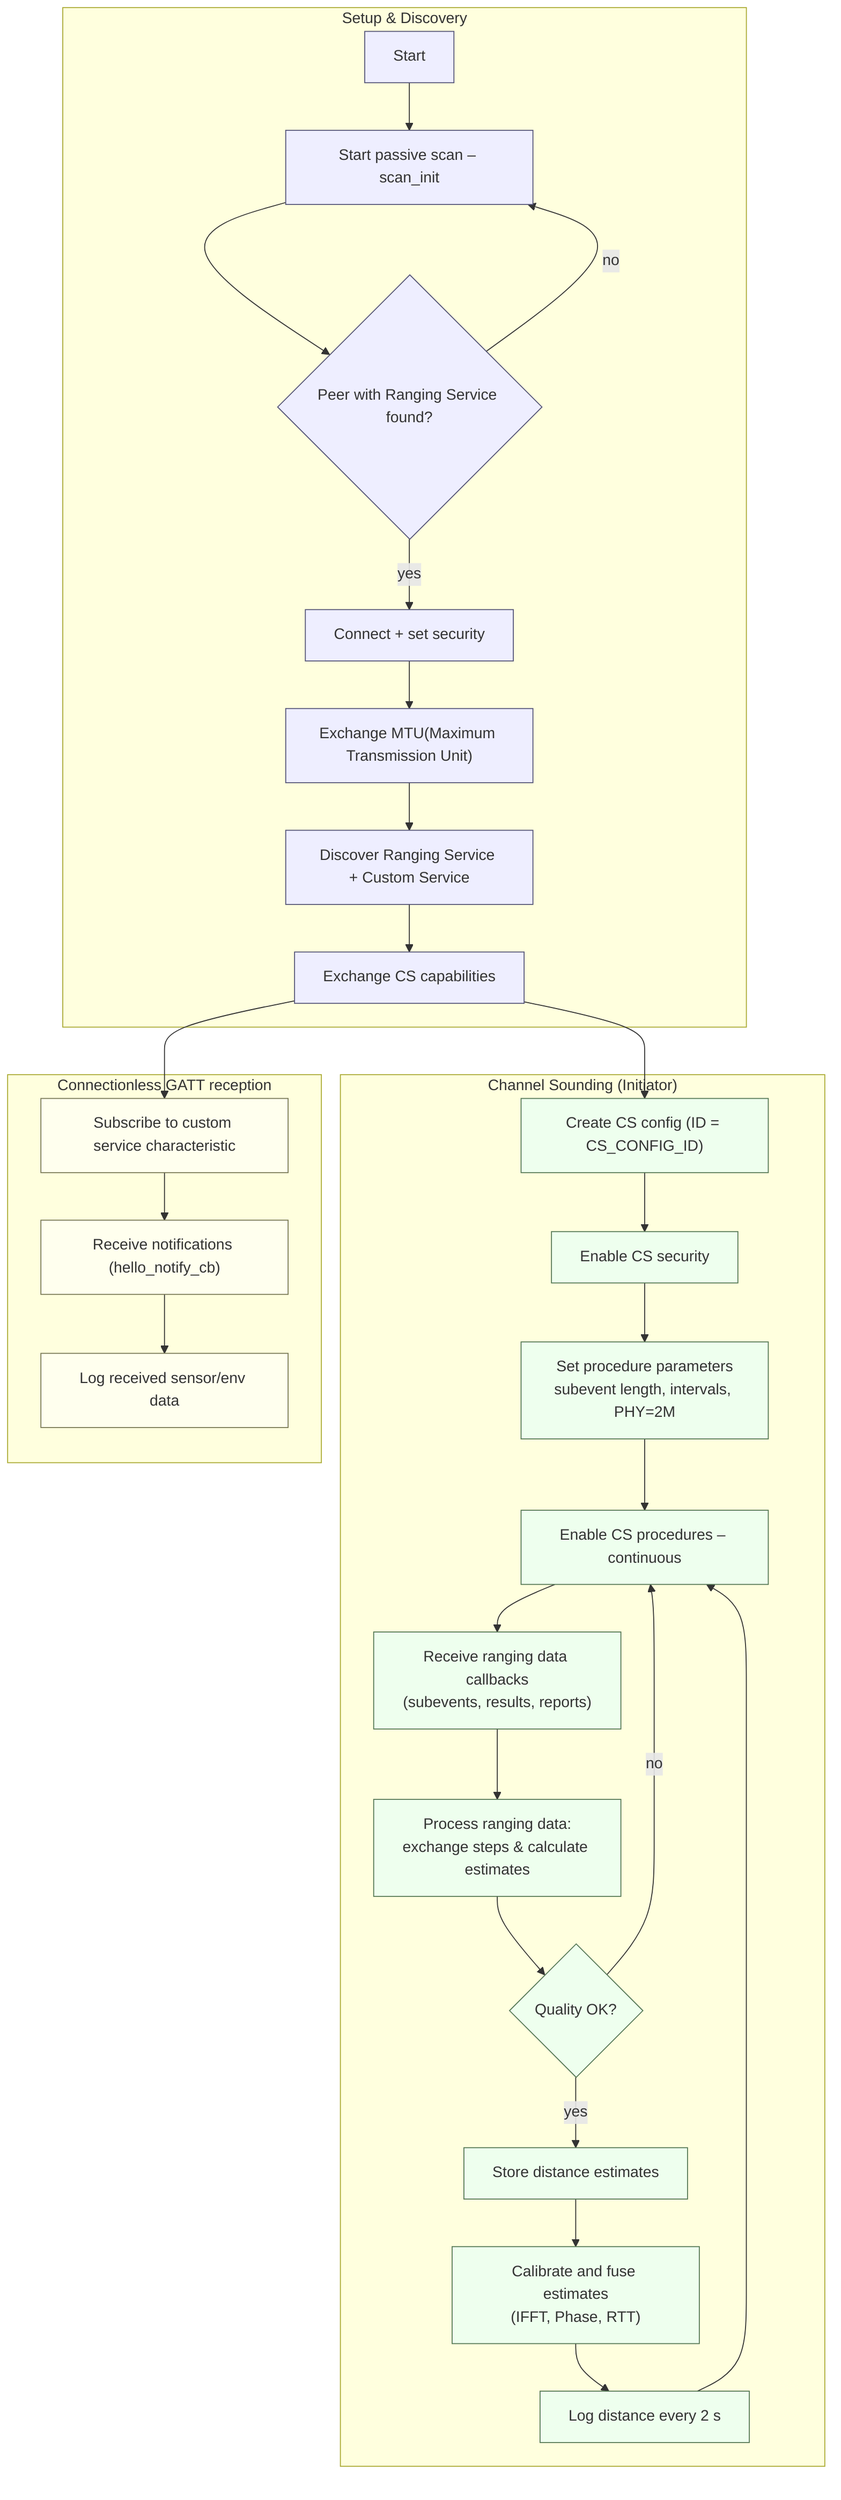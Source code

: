%%{init: {"theme": "default", "themeVariables": { "background": "white"}}}%%
flowchart TD
    %% ===== Setup & Discovery =====
    subgraph SETUP["Setup & Discovery"]
    direction TB
        A["Start"]
        C["Start passive scan – scan_init"]
        D{"Peer with Ranging Service found?"}
        E["Connect + set security"]
        F["Exchange MTU(Maximum Transmission Unit)"]
        G["Discover Ranging Service + Custom Service"]
        H["Exchange CS capabilities"]
        A --> C --> D
        D -- "no" --> C
        D -- "yes" --> E --> F --> G --> H
    end

    %% ===== Channel Sounding Pipeline =====
    subgraph CS["Channel Sounding (Initiator)"]
    direction TB
        I["Create CS config (ID = CS_CONFIG_ID)"]
        J["Enable CS security"]
        K["Set procedure parameters<br/>subevent length, intervals, PHY=2M"]
        L["Enable CS procedures – continuous"]
        M["Receive ranging data callbacks<br/>(subevents, results, reports)"]
        N["Process ranging data:<br/>exchange steps & calculate estimates"]
        Q{"Quality OK?"}
        R["Store distance estimates"]
        S["Calibrate and fuse estimates<br/>(IFFT, Phase, RTT)"]
        V["Log distance every 2 s"]
        I --> J --> K --> L --> M --> N --> Q
        Q -- "no" --> L
        Q -- "yes" --> R --> S --> V --> L
    end

    %% ===== Connectionless GATT Reception =====
    subgraph GATT["Connectionless GATT reception"]
    direction TB
        W["Subscribe to custom service characteristic"]
        X["Receive notifications (hello_notify_cb)"]
        Y["Log received sensor/env data"]
        W --> X --> Y
    end

    %% Connect setup downwards to both runtime paths
    H --> I
    H --> W

    %% --- Styling (optional) ---
    classDef setup fill:#eef,stroke:#557,stroke-width:1px;
    classDef cs fill:#efe,stroke:#575,stroke-width:1px;
    classDef gatt fill:#ffe,stroke:#775,stroke-width:1px;
    class A,C,D,E,F,G,H setup;
    class I,J,K,L,M,N,Q,R,S,V cs;
    class W,X,Y gatt;